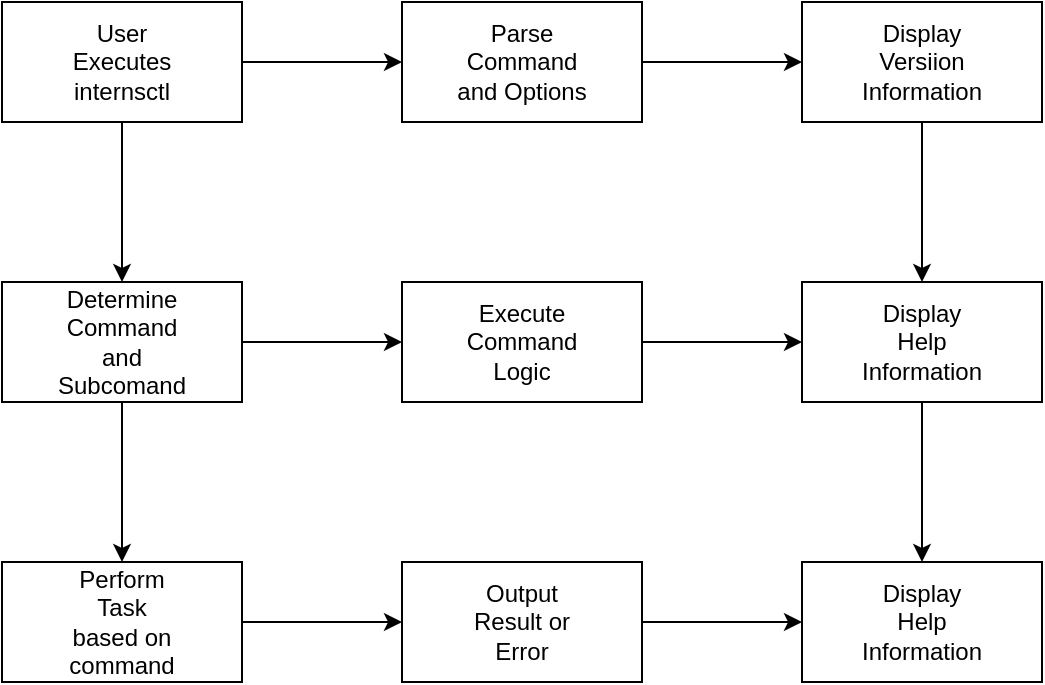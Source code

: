 <mxfile version="22.1.18" type="device">
  <diagram name="Page-1" id="Qyh_zZBqrxSlYUW0cNvO">
    <mxGraphModel dx="1050" dy="530" grid="1" gridSize="10" guides="1" tooltips="1" connect="1" arrows="1" fold="1" page="1" pageScale="1" pageWidth="827" pageHeight="1169" math="0" shadow="0">
      <root>
        <mxCell id="0" />
        <mxCell id="1" parent="0" />
        <mxCell id="ivMhix_a7MdcOeaRFhQM-3" value="" style="edgeStyle=orthogonalEdgeStyle;rounded=0;orthogonalLoop=1;jettySize=auto;html=1;" edge="1" parent="1" source="ivMhix_a7MdcOeaRFhQM-1" target="ivMhix_a7MdcOeaRFhQM-2">
          <mxGeometry relative="1" as="geometry" />
        </mxCell>
        <mxCell id="ivMhix_a7MdcOeaRFhQM-7" value="" style="edgeStyle=orthogonalEdgeStyle;rounded=0;orthogonalLoop=1;jettySize=auto;html=1;" edge="1" parent="1" source="ivMhix_a7MdcOeaRFhQM-1" target="ivMhix_a7MdcOeaRFhQM-6">
          <mxGeometry relative="1" as="geometry" />
        </mxCell>
        <mxCell id="ivMhix_a7MdcOeaRFhQM-1" value="" style="rounded=0;whiteSpace=wrap;html=1;" vertex="1" parent="1">
          <mxGeometry x="50" y="40" width="120" height="60" as="geometry" />
        </mxCell>
        <mxCell id="ivMhix_a7MdcOeaRFhQM-5" value="" style="edgeStyle=orthogonalEdgeStyle;rounded=0;orthogonalLoop=1;jettySize=auto;html=1;" edge="1" parent="1" source="ivMhix_a7MdcOeaRFhQM-2" target="ivMhix_a7MdcOeaRFhQM-4">
          <mxGeometry relative="1" as="geometry" />
        </mxCell>
        <mxCell id="ivMhix_a7MdcOeaRFhQM-2" value="" style="rounded=0;whiteSpace=wrap;html=1;" vertex="1" parent="1">
          <mxGeometry x="250" y="40" width="120" height="60" as="geometry" />
        </mxCell>
        <mxCell id="ivMhix_a7MdcOeaRFhQM-12" value="" style="edgeStyle=orthogonalEdgeStyle;rounded=0;orthogonalLoop=1;jettySize=auto;html=1;" edge="1" parent="1" source="ivMhix_a7MdcOeaRFhQM-4" target="ivMhix_a7MdcOeaRFhQM-10">
          <mxGeometry relative="1" as="geometry" />
        </mxCell>
        <mxCell id="ivMhix_a7MdcOeaRFhQM-4" value="" style="rounded=0;whiteSpace=wrap;html=1;" vertex="1" parent="1">
          <mxGeometry x="450" y="40" width="120" height="60" as="geometry" />
        </mxCell>
        <mxCell id="ivMhix_a7MdcOeaRFhQM-9" value="" style="edgeStyle=orthogonalEdgeStyle;rounded=0;orthogonalLoop=1;jettySize=auto;html=1;" edge="1" parent="1" source="ivMhix_a7MdcOeaRFhQM-6" target="ivMhix_a7MdcOeaRFhQM-8">
          <mxGeometry relative="1" as="geometry" />
        </mxCell>
        <mxCell id="ivMhix_a7MdcOeaRFhQM-14" value="" style="edgeStyle=orthogonalEdgeStyle;rounded=0;orthogonalLoop=1;jettySize=auto;html=1;" edge="1" parent="1" source="ivMhix_a7MdcOeaRFhQM-6" target="ivMhix_a7MdcOeaRFhQM-13">
          <mxGeometry relative="1" as="geometry" />
        </mxCell>
        <mxCell id="ivMhix_a7MdcOeaRFhQM-6" value="" style="rounded=0;whiteSpace=wrap;html=1;" vertex="1" parent="1">
          <mxGeometry x="50" y="180" width="120" height="60" as="geometry" />
        </mxCell>
        <mxCell id="ivMhix_a7MdcOeaRFhQM-11" value="" style="edgeStyle=orthogonalEdgeStyle;rounded=0;orthogonalLoop=1;jettySize=auto;html=1;" edge="1" parent="1" source="ivMhix_a7MdcOeaRFhQM-8" target="ivMhix_a7MdcOeaRFhQM-10">
          <mxGeometry relative="1" as="geometry" />
        </mxCell>
        <mxCell id="ivMhix_a7MdcOeaRFhQM-8" value="" style="rounded=0;whiteSpace=wrap;html=1;" vertex="1" parent="1">
          <mxGeometry x="250" y="180" width="120" height="60" as="geometry" />
        </mxCell>
        <mxCell id="ivMhix_a7MdcOeaRFhQM-19" value="" style="edgeStyle=orthogonalEdgeStyle;rounded=0;orthogonalLoop=1;jettySize=auto;html=1;" edge="1" parent="1" source="ivMhix_a7MdcOeaRFhQM-10" target="ivMhix_a7MdcOeaRFhQM-17">
          <mxGeometry relative="1" as="geometry" />
        </mxCell>
        <mxCell id="ivMhix_a7MdcOeaRFhQM-10" value="" style="rounded=0;whiteSpace=wrap;html=1;" vertex="1" parent="1">
          <mxGeometry x="450" y="180" width="120" height="60" as="geometry" />
        </mxCell>
        <mxCell id="ivMhix_a7MdcOeaRFhQM-16" value="" style="edgeStyle=orthogonalEdgeStyle;rounded=0;orthogonalLoop=1;jettySize=auto;html=1;" edge="1" parent="1" source="ivMhix_a7MdcOeaRFhQM-13" target="ivMhix_a7MdcOeaRFhQM-15">
          <mxGeometry relative="1" as="geometry" />
        </mxCell>
        <mxCell id="ivMhix_a7MdcOeaRFhQM-13" value="" style="rounded=0;whiteSpace=wrap;html=1;" vertex="1" parent="1">
          <mxGeometry x="50" y="320" width="120" height="60" as="geometry" />
        </mxCell>
        <mxCell id="ivMhix_a7MdcOeaRFhQM-18" value="" style="edgeStyle=orthogonalEdgeStyle;rounded=0;orthogonalLoop=1;jettySize=auto;html=1;" edge="1" parent="1" source="ivMhix_a7MdcOeaRFhQM-15" target="ivMhix_a7MdcOeaRFhQM-17">
          <mxGeometry relative="1" as="geometry" />
        </mxCell>
        <mxCell id="ivMhix_a7MdcOeaRFhQM-15" value="" style="rounded=0;whiteSpace=wrap;html=1;" vertex="1" parent="1">
          <mxGeometry x="250" y="320" width="120" height="60" as="geometry" />
        </mxCell>
        <mxCell id="ivMhix_a7MdcOeaRFhQM-17" value="" style="rounded=0;whiteSpace=wrap;html=1;" vertex="1" parent="1">
          <mxGeometry x="450" y="320" width="120" height="60" as="geometry" />
        </mxCell>
        <mxCell id="ivMhix_a7MdcOeaRFhQM-20" value="User Executes internsctl" style="text;html=1;strokeColor=none;fillColor=none;align=center;verticalAlign=middle;whiteSpace=wrap;rounded=0;" vertex="1" parent="1">
          <mxGeometry x="70" y="50" width="80" height="40" as="geometry" />
        </mxCell>
        <mxCell id="ivMhix_a7MdcOeaRFhQM-21" value="Parse Command and Options" style="text;html=1;strokeColor=none;fillColor=none;align=center;verticalAlign=middle;whiteSpace=wrap;rounded=0;" vertex="1" parent="1">
          <mxGeometry x="270" y="50" width="80" height="40" as="geometry" />
        </mxCell>
        <mxCell id="ivMhix_a7MdcOeaRFhQM-22" value="Display Versiion Information" style="text;html=1;strokeColor=none;fillColor=none;align=center;verticalAlign=middle;whiteSpace=wrap;rounded=0;" vertex="1" parent="1">
          <mxGeometry x="480" y="55" width="60" height="30" as="geometry" />
        </mxCell>
        <mxCell id="ivMhix_a7MdcOeaRFhQM-23" value="Execute Command Logic" style="text;html=1;strokeColor=none;fillColor=none;align=center;verticalAlign=middle;whiteSpace=wrap;rounded=0;" vertex="1" parent="1">
          <mxGeometry x="280" y="195" width="60" height="30" as="geometry" />
        </mxCell>
        <mxCell id="ivMhix_a7MdcOeaRFhQM-24" value="Display Help Information&lt;br&gt;" style="text;html=1;strokeColor=none;fillColor=none;align=center;verticalAlign=middle;whiteSpace=wrap;rounded=0;" vertex="1" parent="1">
          <mxGeometry x="480" y="195" width="60" height="30" as="geometry" />
        </mxCell>
        <mxCell id="ivMhix_a7MdcOeaRFhQM-25" value="Determine Command and Subcomand" style="text;html=1;strokeColor=none;fillColor=none;align=center;verticalAlign=middle;whiteSpace=wrap;rounded=0;" vertex="1" parent="1">
          <mxGeometry x="80" y="195" width="60" height="30" as="geometry" />
        </mxCell>
        <mxCell id="ivMhix_a7MdcOeaRFhQM-26" value="Output Result or Error" style="text;html=1;strokeColor=none;fillColor=none;align=center;verticalAlign=middle;whiteSpace=wrap;rounded=0;" vertex="1" parent="1">
          <mxGeometry x="280" y="335" width="60" height="30" as="geometry" />
        </mxCell>
        <mxCell id="ivMhix_a7MdcOeaRFhQM-27" value="Perform Task based on command" style="text;html=1;strokeColor=none;fillColor=none;align=center;verticalAlign=middle;whiteSpace=wrap;rounded=0;" vertex="1" parent="1">
          <mxGeometry x="80" y="335" width="60" height="30" as="geometry" />
        </mxCell>
        <mxCell id="ivMhix_a7MdcOeaRFhQM-29" value="Display Help Information" style="text;html=1;strokeColor=none;fillColor=none;align=center;verticalAlign=middle;whiteSpace=wrap;rounded=0;" vertex="1" parent="1">
          <mxGeometry x="480" y="335" width="60" height="30" as="geometry" />
        </mxCell>
      </root>
    </mxGraphModel>
  </diagram>
</mxfile>

